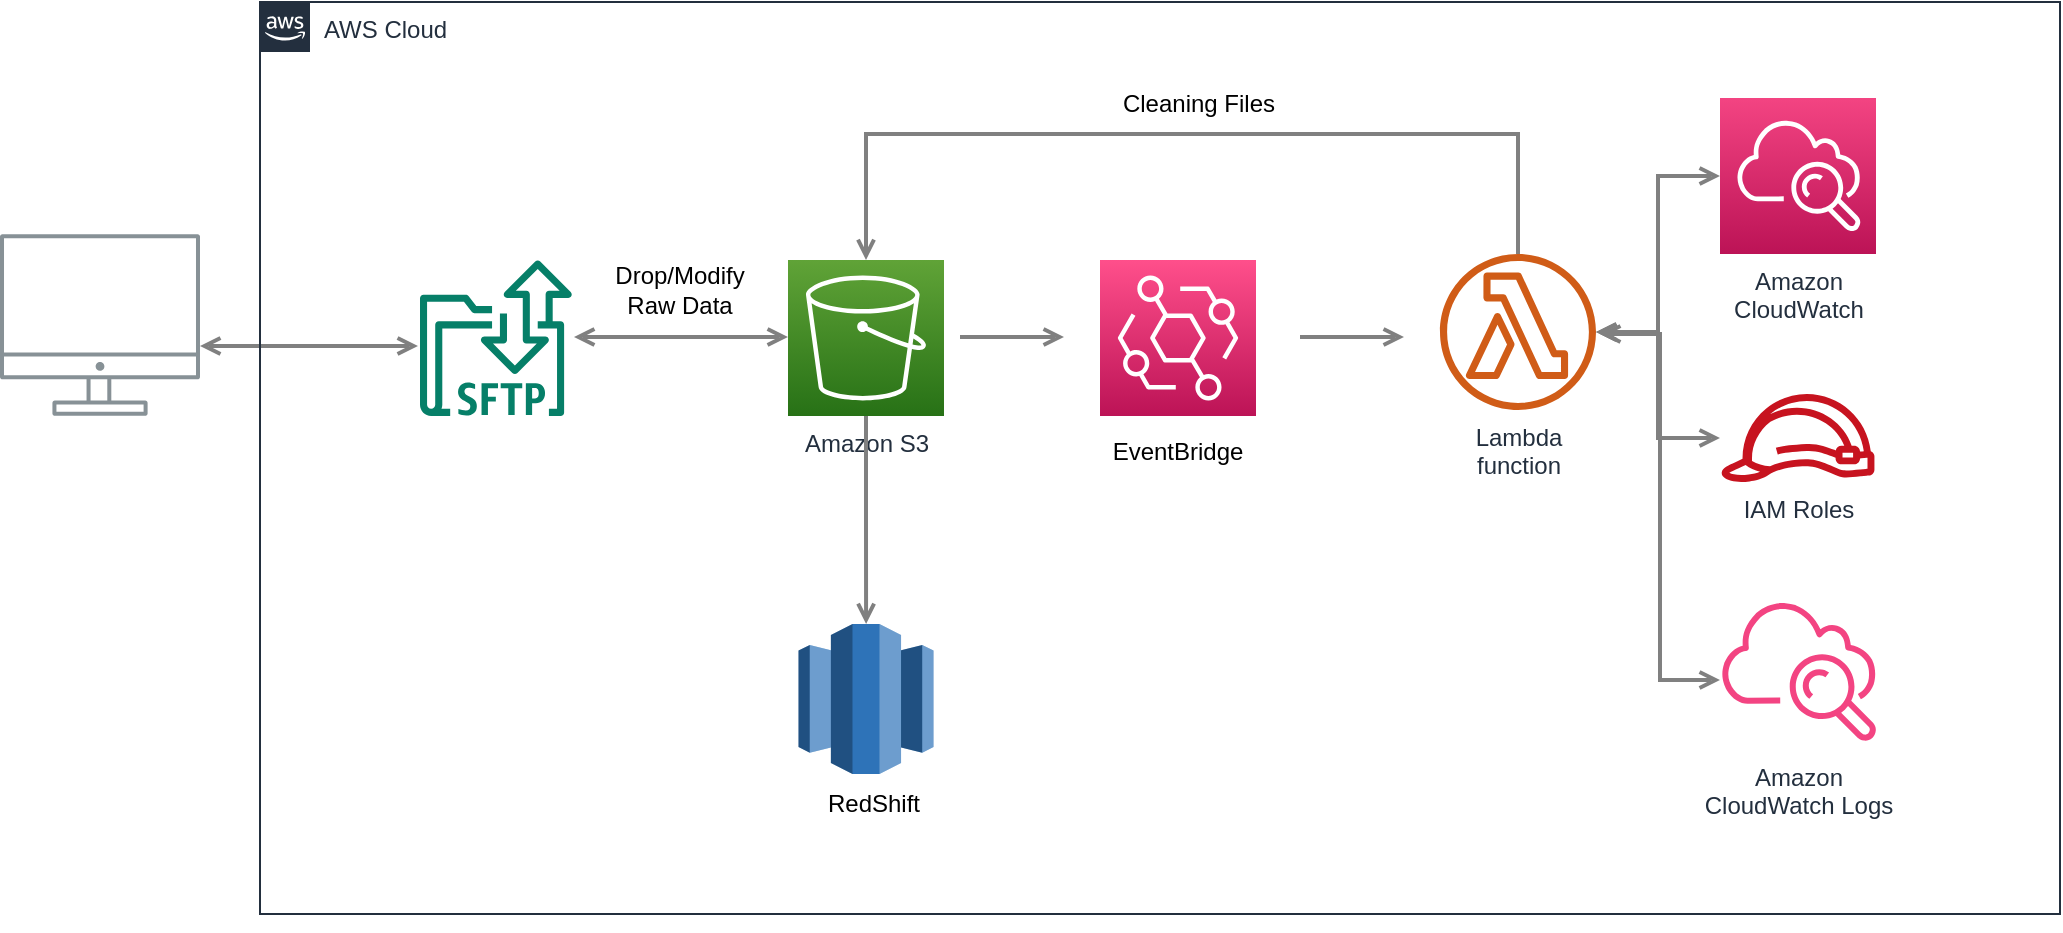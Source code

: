 <mxfile version="20.8.20" type="device"><diagram id="WlGValjtM-5HB9KGbPxP" name="Page-1"><mxGraphModel dx="954" dy="1811" grid="1" gridSize="10" guides="1" tooltips="1" connect="1" arrows="1" fold="1" page="1" pageScale="1" pageWidth="827" pageHeight="1169" math="0" shadow="0"><root><mxCell id="0"/><mxCell id="1" parent="0"/><mxCell id="r1PCcEwekd5likdAOHZF-1" style="edgeStyle=orthogonalEdgeStyle;rounded=0;orthogonalLoop=1;jettySize=auto;html=1;startArrow=open;startFill=0;endArrow=open;endFill=0;strokeWidth=2;strokeColor=#808080;" edge="1" parent="1" source="r1PCcEwekd5likdAOHZF-19"><mxGeometry relative="1" as="geometry"><Array as="points"><mxPoint x="140" y="166"/><mxPoint x="140" y="166"/></Array><mxPoint x="209" y="166" as="targetPoint"/></mxGeometry></mxCell><mxCell id="r1PCcEwekd5likdAOHZF-19" value="" style="outlineConnect=0;gradientColor=none;fontColor=#545B64;strokeColor=none;fillColor=#879196;dashed=0;verticalLabelPosition=bottom;verticalAlign=top;align=center;html=1;fontSize=12;fontStyle=0;aspect=fixed;shape=mxgraph.aws4.illustration_desktop;pointerEvents=1;labelBackgroundColor=#ffffff;" vertex="1" parent="1"><mxGeometry y="110" width="100" height="91" as="geometry"/></mxCell><mxCell id="r1PCcEwekd5likdAOHZF-35" value="AWS Cloud" style="points=[[0,0],[0.25,0],[0.5,0],[0.75,0],[1,0],[1,0.25],[1,0.5],[1,0.75],[1,1],[0.75,1],[0.5,1],[0.25,1],[0,1],[0,0.75],[0,0.5],[0,0.25]];outlineConnect=0;gradientColor=none;html=1;whiteSpace=wrap;fontSize=12;fontStyle=0;container=1;pointerEvents=0;collapsible=0;recursiveResize=0;shape=mxgraph.aws4.group;grIcon=mxgraph.aws4.group_aws_cloud_alt;strokeColor=#232F3E;fillColor=none;verticalAlign=top;align=left;spacingLeft=30;fontColor=#232F3E;dashed=0;" vertex="1" parent="1"><mxGeometry x="130" y="-6" width="900" height="456" as="geometry"/></mxCell><mxCell id="r1PCcEwekd5likdAOHZF-36" value="" style="sketch=0;outlineConnect=0;fontColor=#232F3E;gradientColor=none;fillColor=#067F68;strokeColor=none;dashed=0;verticalLabelPosition=bottom;verticalAlign=top;align=center;html=1;fontSize=12;fontStyle=0;aspect=fixed;shape=mxgraph.aws4.transfer_for_sftp_resource;" vertex="1" parent="r1PCcEwekd5likdAOHZF-35"><mxGeometry x="80" y="129" width="76" height="78" as="geometry"/></mxCell><mxCell id="r1PCcEwekd5likdAOHZF-37" value="" style="sketch=0;points=[[0,0,0],[0.25,0,0],[0.5,0,0],[0.75,0,0],[1,0,0],[0,1,0],[0.25,1,0],[0.5,1,0],[0.75,1,0],[1,1,0],[0,0.25,0],[0,0.5,0],[0,0.75,0],[1,0.25,0],[1,0.5,0],[1,0.75,0]];outlineConnect=0;fontColor=#232F3E;gradientColor=#FF4F8B;gradientDirection=north;fillColor=#BC1356;strokeColor=#ffffff;dashed=0;verticalLabelPosition=bottom;verticalAlign=top;align=center;html=1;fontSize=12;fontStyle=0;aspect=fixed;shape=mxgraph.aws4.resourceIcon;resIcon=mxgraph.aws4.eventbridge;" vertex="1" parent="r1PCcEwekd5likdAOHZF-35"><mxGeometry x="420" y="129" width="78" height="78" as="geometry"/></mxCell><mxCell id="r1PCcEwekd5likdAOHZF-38" value="Lambda&lt;br&gt;function" style="outlineConnect=0;fontColor=#232F3E;gradientColor=none;fillColor=#D05C17;strokeColor=none;dashed=0;verticalLabelPosition=bottom;verticalAlign=top;align=center;html=1;fontSize=12;fontStyle=0;aspect=fixed;pointerEvents=1;shape=mxgraph.aws4.lambda_function;labelBackgroundColor=#ffffff;" vertex="1" parent="r1PCcEwekd5likdAOHZF-35"><mxGeometry x="590" y="126" width="78" height="78" as="geometry"/></mxCell><mxCell id="r1PCcEwekd5likdAOHZF-39" value="Amazon S3" style="outlineConnect=0;fontColor=#232F3E;gradientColor=#60A337;gradientDirection=north;fillColor=#277116;strokeColor=#ffffff;dashed=0;verticalLabelPosition=bottom;verticalAlign=top;align=center;html=1;fontSize=12;fontStyle=0;aspect=fixed;shape=mxgraph.aws4.resourceIcon;resIcon=mxgraph.aws4.s3;labelBackgroundColor=#ffffff;" vertex="1" parent="r1PCcEwekd5likdAOHZF-35"><mxGeometry x="264.0" y="129" width="78" height="78" as="geometry"/></mxCell><mxCell id="r1PCcEwekd5likdAOHZF-31" value="Amazon&lt;br&gt;CloudWatch&lt;br&gt;" style="outlineConnect=0;fontColor=#232F3E;gradientColor=#F34482;gradientDirection=north;fillColor=#BC1356;strokeColor=#ffffff;dashed=0;verticalLabelPosition=bottom;verticalAlign=top;align=center;html=1;fontSize=12;fontStyle=0;aspect=fixed;shape=mxgraph.aws4.resourceIcon;resIcon=mxgraph.aws4.cloudwatch;labelBackgroundColor=#ffffff;" vertex="1" parent="r1PCcEwekd5likdAOHZF-35"><mxGeometry x="730.0" y="48" width="78" height="78" as="geometry"/></mxCell><mxCell id="r1PCcEwekd5likdAOHZF-17" style="edgeStyle=orthogonalEdgeStyle;rounded=0;orthogonalLoop=1;jettySize=auto;html=1;startArrow=open;startFill=0;endArrow=open;endFill=0;strokeWidth=2;strokeColor=#808080;" edge="1" parent="r1PCcEwekd5likdAOHZF-35"><mxGeometry relative="1" as="geometry"><mxPoint x="157" y="167.5" as="sourcePoint"/><mxPoint x="264.001" y="167.5" as="targetPoint"/><Array as="points"><mxPoint x="220" y="167.5"/><mxPoint x="220" y="167.5"/></Array></mxGeometry></mxCell><mxCell id="r1PCcEwekd5likdAOHZF-14" value="" style="edgeStyle=orthogonalEdgeStyle;rounded=0;orthogonalLoop=1;jettySize=auto;html=1;startArrow=none;startFill=0;endArrow=open;endFill=0;strokeWidth=2;strokeColor=#808080;" edge="1" parent="r1PCcEwekd5likdAOHZF-35"><mxGeometry relative="1" as="geometry"><mxPoint x="350.0" y="167.5" as="sourcePoint"/><mxPoint x="402" y="167.5" as="targetPoint"/></mxGeometry></mxCell><mxCell id="r1PCcEwekd5likdAOHZF-40" value="" style="edgeStyle=orthogonalEdgeStyle;rounded=0;orthogonalLoop=1;jettySize=auto;html=1;startArrow=none;startFill=0;endArrow=open;endFill=0;strokeWidth=2;strokeColor=#808080;" edge="1" parent="r1PCcEwekd5likdAOHZF-35"><mxGeometry relative="1" as="geometry"><mxPoint x="520.0" y="167.5" as="sourcePoint"/><mxPoint x="572" y="167.5" as="targetPoint"/></mxGeometry></mxCell><mxCell id="r1PCcEwekd5likdAOHZF-41" value="" style="outlineConnect=0;dashed=0;verticalLabelPosition=bottom;verticalAlign=top;align=center;html=1;shape=mxgraph.aws3.redshift;fillColor=#2E73B8;gradientColor=none;" vertex="1" parent="r1PCcEwekd5likdAOHZF-35"><mxGeometry x="269.25" y="311" width="67.5" height="75" as="geometry"/></mxCell><mxCell id="r1PCcEwekd5likdAOHZF-32" value="IAM Roles" style="outlineConnect=0;fontColor=#232F3E;gradientColor=none;fillColor=#C7131F;strokeColor=none;dashed=0;verticalLabelPosition=bottom;verticalAlign=top;align=center;html=1;fontSize=12;fontStyle=0;aspect=fixed;pointerEvents=1;shape=mxgraph.aws4.role;labelBackgroundColor=#ffffff;" vertex="1" parent="r1PCcEwekd5likdAOHZF-35"><mxGeometry x="730.0" y="196" width="78" height="44" as="geometry"/></mxCell><mxCell id="r1PCcEwekd5likdAOHZF-33" value="Amazon&lt;br&gt;CloudWatch Logs&lt;br&gt;" style="outlineConnect=0;fontColor=#232F3E;gradientColor=none;gradientDirection=north;fillColor=#F34482;strokeColor=none;dashed=0;verticalLabelPosition=bottom;verticalAlign=top;align=center;html=1;fontSize=12;fontStyle=0;aspect=fixed;shape=mxgraph.aws4.cloudwatch;labelBackgroundColor=#ffffff;" vertex="1" parent="r1PCcEwekd5likdAOHZF-35"><mxGeometry x="730.0" y="296" width="78" height="78" as="geometry"/></mxCell><mxCell id="r1PCcEwekd5likdAOHZF-43" style="edgeStyle=elbowEdgeStyle;rounded=0;orthogonalLoop=1;jettySize=auto;html=1;startArrow=open;startFill=0;endArrow=open;endFill=0;strokeWidth=2;strokeColor=#808080;" edge="1" parent="r1PCcEwekd5likdAOHZF-35" source="r1PCcEwekd5likdAOHZF-38" target="r1PCcEwekd5likdAOHZF-31"><mxGeometry relative="1" as="geometry"><mxPoint x="460" y="326" as="sourcePoint"/><mxPoint x="569" y="326" as="targetPoint"/></mxGeometry></mxCell><mxCell id="r1PCcEwekd5likdAOHZF-44" style="edgeStyle=elbowEdgeStyle;rounded=0;orthogonalLoop=1;jettySize=auto;html=1;startArrow=open;startFill=0;endArrow=open;endFill=0;strokeWidth=2;strokeColor=#808080;" edge="1" parent="r1PCcEwekd5likdAOHZF-35" source="r1PCcEwekd5likdAOHZF-38"><mxGeometry relative="1" as="geometry"><mxPoint x="668" y="296" as="sourcePoint"/><mxPoint x="730" y="218" as="targetPoint"/></mxGeometry></mxCell><mxCell id="r1PCcEwekd5likdAOHZF-45" style="edgeStyle=elbowEdgeStyle;rounded=0;orthogonalLoop=1;jettySize=auto;html=1;startArrow=open;startFill=0;endArrow=open;endFill=0;strokeWidth=2;strokeColor=#808080;" edge="1" parent="r1PCcEwekd5likdAOHZF-35"><mxGeometry relative="1" as="geometry"><mxPoint x="670" y="166" as="sourcePoint"/><mxPoint x="730" y="339" as="targetPoint"/></mxGeometry></mxCell><mxCell id="r1PCcEwekd5likdAOHZF-46" value="" style="edgeStyle=orthogonalEdgeStyle;rounded=0;orthogonalLoop=1;jettySize=auto;html=1;startArrow=none;startFill=0;endArrow=open;endFill=0;strokeWidth=2;strokeColor=#808080;" edge="1" parent="r1PCcEwekd5likdAOHZF-35" source="r1PCcEwekd5likdAOHZF-38" target="r1PCcEwekd5likdAOHZF-39"><mxGeometry relative="1" as="geometry"><mxPoint x="603.0" y="56" as="sourcePoint"/><mxPoint x="655" y="56" as="targetPoint"/><Array as="points"><mxPoint x="629" y="66"/><mxPoint x="303" y="66"/></Array></mxGeometry></mxCell><mxCell id="r1PCcEwekd5likdAOHZF-47" value="" style="edgeStyle=orthogonalEdgeStyle;rounded=0;orthogonalLoop=1;jettySize=auto;html=1;startArrow=none;startFill=0;endArrow=open;endFill=0;strokeWidth=2;strokeColor=#808080;" edge="1" parent="r1PCcEwekd5likdAOHZF-35" source="r1PCcEwekd5likdAOHZF-39" target="r1PCcEwekd5likdAOHZF-41"><mxGeometry relative="1" as="geometry"><mxPoint x="277.0" y="276" as="sourcePoint"/><mxPoint x="329" y="276" as="targetPoint"/></mxGeometry></mxCell><mxCell id="r1PCcEwekd5likdAOHZF-48" value="EventBridge" style="text;html=1;strokeColor=none;fillColor=none;align=center;verticalAlign=middle;whiteSpace=wrap;rounded=0;" vertex="1" parent="r1PCcEwekd5likdAOHZF-35"><mxGeometry x="429" y="210" width="60" height="30" as="geometry"/></mxCell><mxCell id="r1PCcEwekd5likdAOHZF-49" value="RedShift" style="text;html=1;strokeColor=none;fillColor=none;align=center;verticalAlign=middle;whiteSpace=wrap;rounded=0;" vertex="1" parent="r1PCcEwekd5likdAOHZF-35"><mxGeometry x="276.75" y="386" width="60" height="30" as="geometry"/></mxCell><mxCell id="r1PCcEwekd5likdAOHZF-50" value="Cleaning Files" style="text;html=1;strokeColor=none;fillColor=none;align=center;verticalAlign=middle;whiteSpace=wrap;rounded=0;" vertex="1" parent="r1PCcEwekd5likdAOHZF-35"><mxGeometry x="429" y="36" width="81" height="30" as="geometry"/></mxCell><mxCell id="r1PCcEwekd5likdAOHZF-51" value="Drop/Modify Raw Data" style="text;html=1;strokeColor=none;fillColor=none;align=center;verticalAlign=middle;whiteSpace=wrap;rounded=0;" vertex="1" parent="r1PCcEwekd5likdAOHZF-35"><mxGeometry x="180" y="129" width="60" height="30" as="geometry"/></mxCell><mxCell id="r1PCcEwekd5likdAOHZF-52" style="edgeStyle=elbowEdgeStyle;rounded=0;orthogonalLoop=1;jettySize=auto;html=1;exitX=0.5;exitY=1;exitDx=0;exitDy=0;" edge="1" parent="1" source="r1PCcEwekd5likdAOHZF-35" target="r1PCcEwekd5likdAOHZF-35"><mxGeometry relative="1" as="geometry"/></mxCell></root></mxGraphModel></diagram></mxfile>